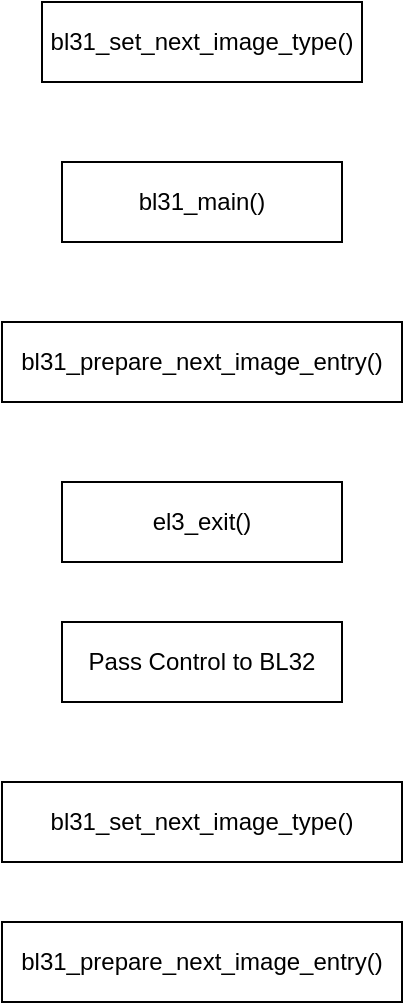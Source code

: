 <mxfile version="21.0.2" type="github">
  <diagram name="第 1 页" id="QRHOZtYr4ums3x9W75fd">
    <mxGraphModel dx="1176" dy="712" grid="1" gridSize="10" guides="1" tooltips="1" connect="1" arrows="1" fold="1" page="1" pageScale="1" pageWidth="2339" pageHeight="3300" math="0" shadow="0">
      <root>
        <mxCell id="0" />
        <mxCell id="1" parent="0" />
        <mxCell id="-8niDaf6iG7CoXGXTIaE-1" value="bl31_set_next_image_type()" style="rounded=0;whiteSpace=wrap;html=1;" vertex="1" parent="1">
          <mxGeometry x="440" y="400" width="160" height="40" as="geometry" />
        </mxCell>
        <mxCell id="-8niDaf6iG7CoXGXTIaE-2" value="bl31_main()" style="rounded=0;whiteSpace=wrap;html=1;" vertex="1" parent="1">
          <mxGeometry x="450" y="480" width="140" height="40" as="geometry" />
        </mxCell>
        <mxCell id="-8niDaf6iG7CoXGXTIaE-3" value="bl31_prepare_next_image_entry()" style="rounded=0;whiteSpace=wrap;html=1;" vertex="1" parent="1">
          <mxGeometry x="420" y="560" width="200" height="40" as="geometry" />
        </mxCell>
        <mxCell id="-8niDaf6iG7CoXGXTIaE-4" value="el3_exit()" style="rounded=0;whiteSpace=wrap;html=1;" vertex="1" parent="1">
          <mxGeometry x="450" y="640" width="140" height="40" as="geometry" />
        </mxCell>
        <mxCell id="-8niDaf6iG7CoXGXTIaE-5" value="bl31_set_next_image_type()" style="rounded=0;whiteSpace=wrap;html=1;" vertex="1" parent="1">
          <mxGeometry x="420" y="790" width="200" height="40" as="geometry" />
        </mxCell>
        <mxCell id="-8niDaf6iG7CoXGXTIaE-6" value="bl31_prepare_next_image_entry()" style="rounded=0;whiteSpace=wrap;html=1;" vertex="1" parent="1">
          <mxGeometry x="420" y="860" width="200" height="40" as="geometry" />
        </mxCell>
        <mxCell id="-8niDaf6iG7CoXGXTIaE-7" value="Pass Control to BL32" style="rounded=0;whiteSpace=wrap;html=1;" vertex="1" parent="1">
          <mxGeometry x="450" y="710" width="140" height="40" as="geometry" />
        </mxCell>
      </root>
    </mxGraphModel>
  </diagram>
</mxfile>
